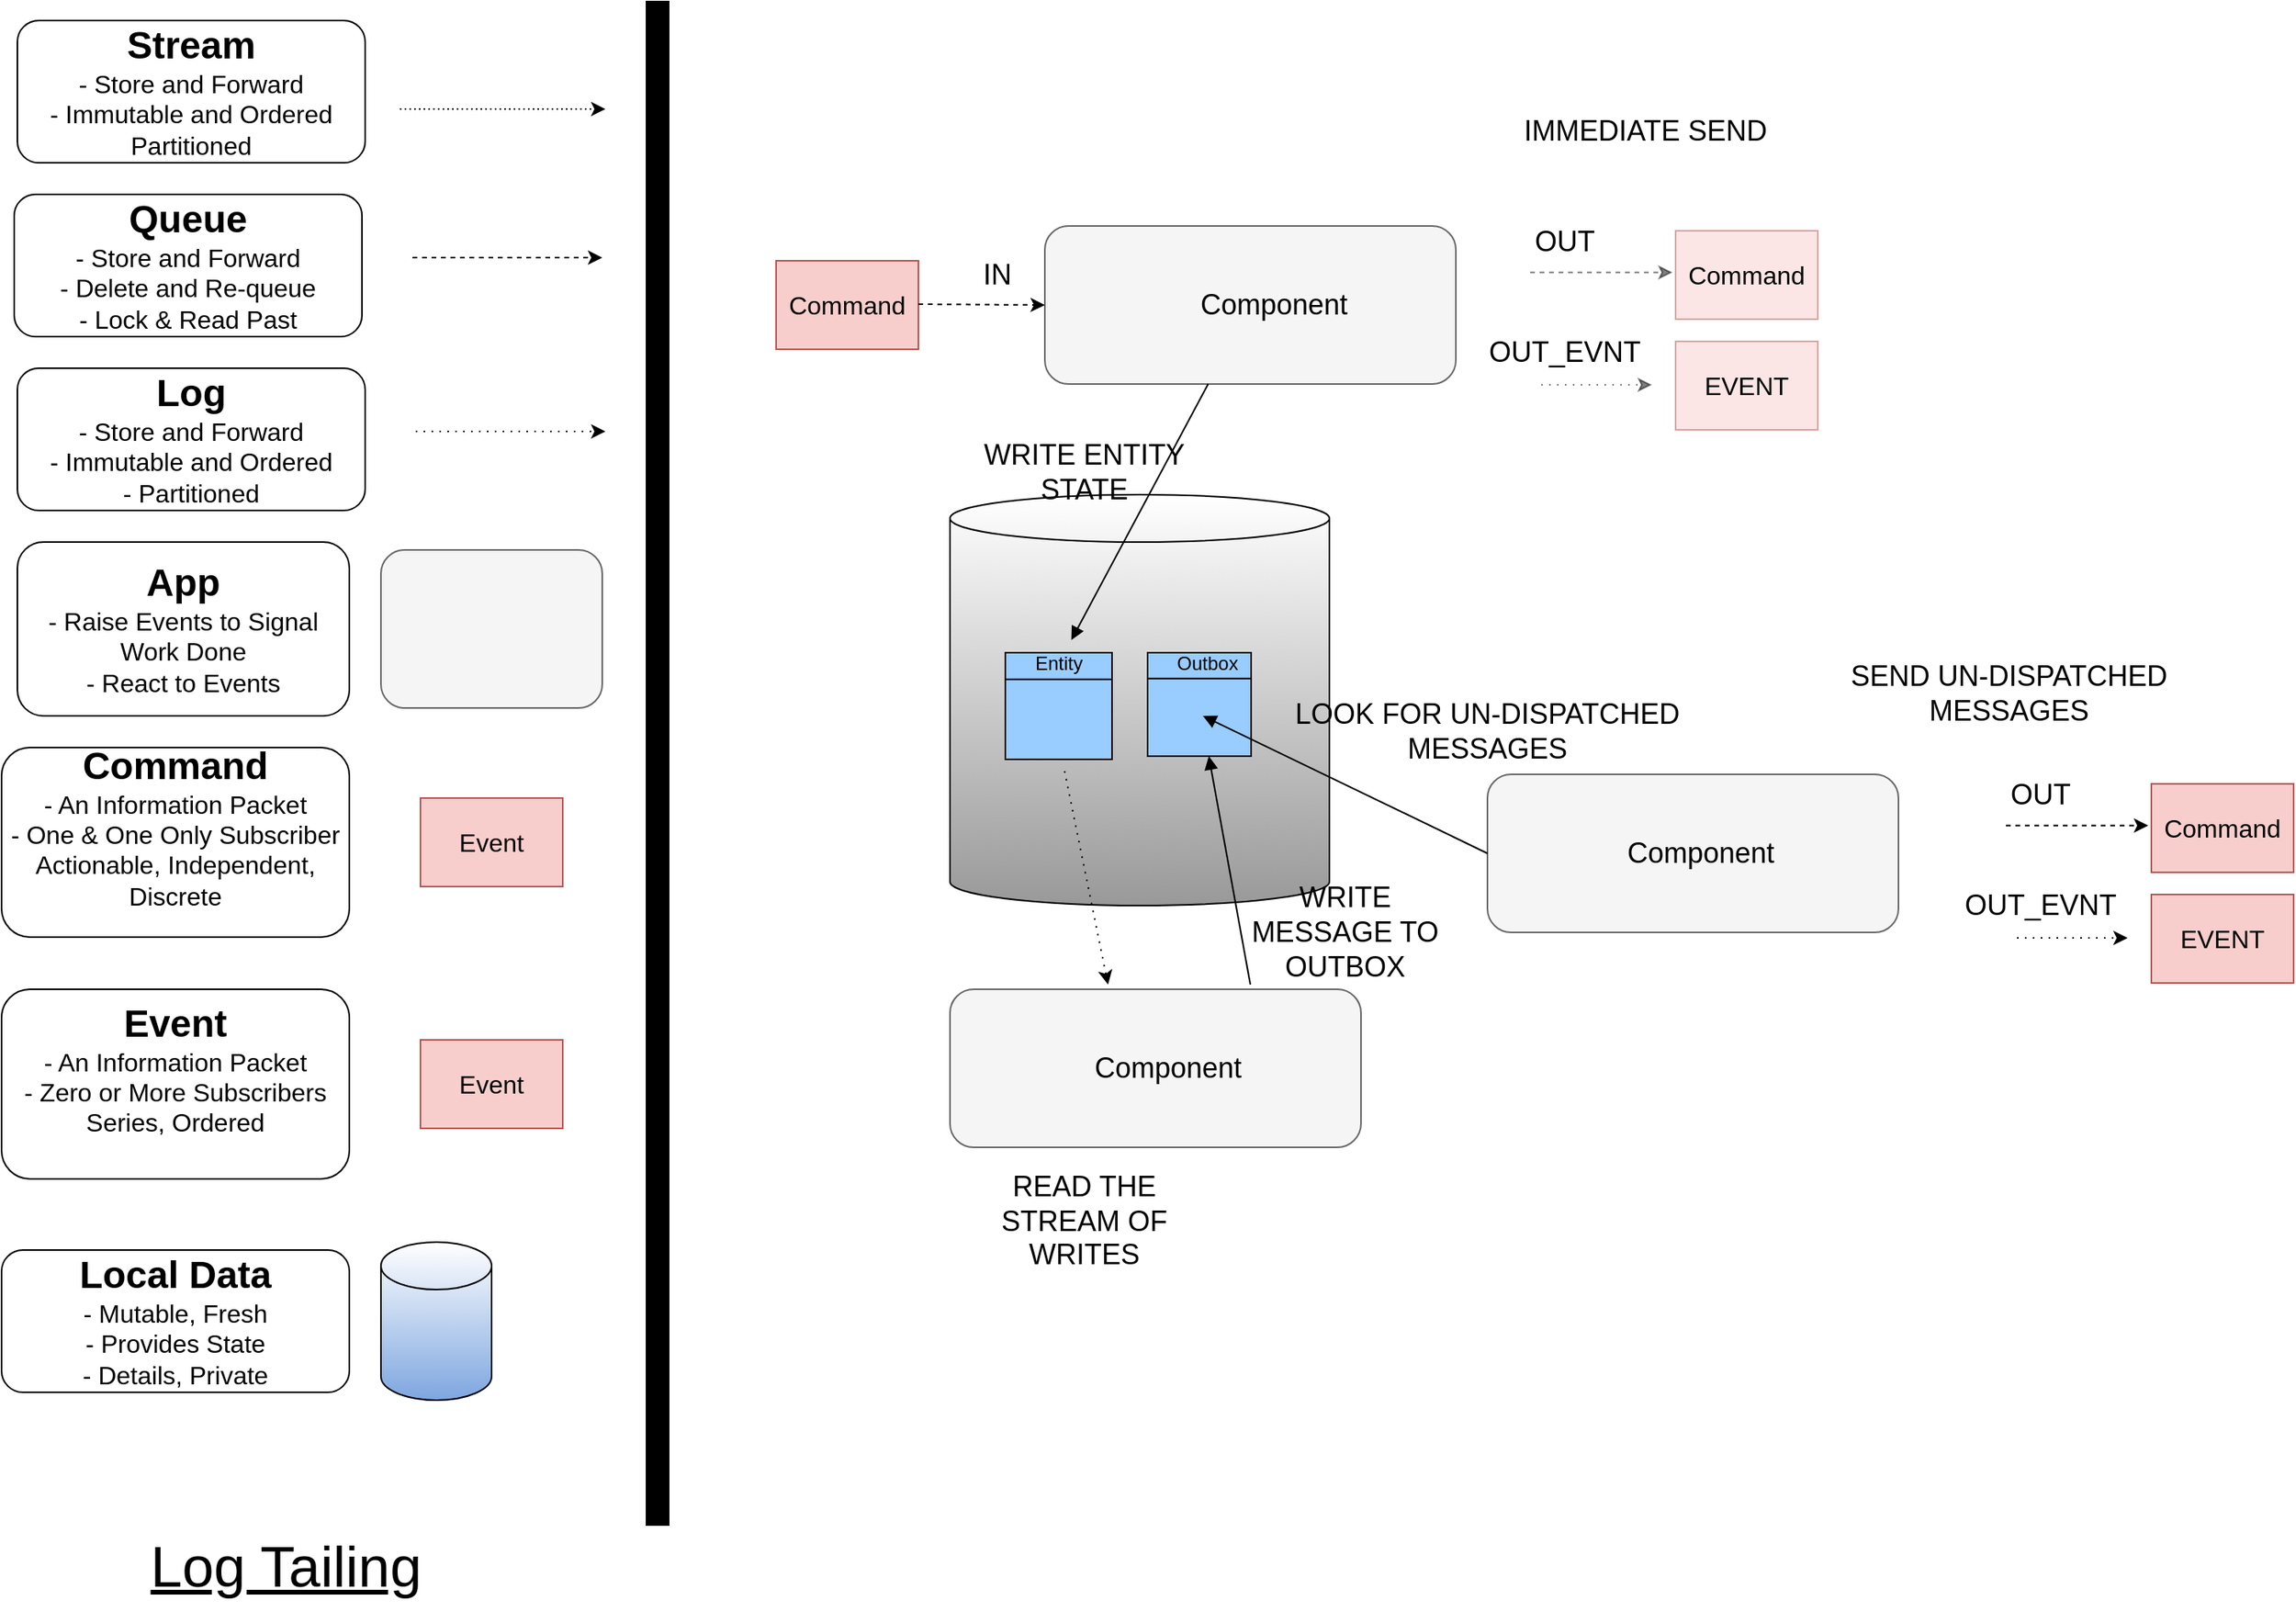 <mxfile version="20.2.3" type="device"><diagram id="pcaaQmTFH2aQWBKelV1g" name="Page-1"><mxGraphModel dx="2583" dy="1581" grid="1" gridSize="10" guides="1" tooltips="1" connect="1" arrows="1" fold="1" page="1" pageScale="1" pageWidth="1169" pageHeight="827" math="0" shadow="0"><root><mxCell id="0"/><mxCell id="1" parent="0"/><mxCell id="7I5y3hVW5wrM2McRz8lY-1" value="" style="shape=cylinder3;whiteSpace=wrap;html=1;boundedLbl=1;backgroundOutline=1;size=15;gradientColor=#999999;" parent="1" vertex="1"><mxGeometry x="620" y="350" width="240" height="260" as="geometry"/></mxCell><mxCell id="6UaqGpPZ1TzohKIXtrnp-2" value="&lt;font style=&quot;font-size: 16px&quot;&gt;Command&lt;/font&gt;" style="rounded=0;whiteSpace=wrap;html=1;fillColor=#f8cecc;strokeColor=#b85450;" parent="1" vertex="1"><mxGeometry x="510" y="202" width="90" height="56" as="geometry"/></mxCell><mxCell id="6UaqGpPZ1TzohKIXtrnp-16" value="&lt;span style=&quot;font-size: 36px;&quot;&gt;&lt;u&gt;Log Tailing&lt;/u&gt;&lt;/span&gt;" style="text;html=1;strokeColor=none;fillColor=none;align=center;verticalAlign=middle;whiteSpace=wrap;rounded=0;" parent="1" vertex="1"><mxGeometry x="30" y="993" width="340" height="70" as="geometry"/></mxCell><mxCell id="UILpSTosuJdpvX4uOPPg-1" value="" style="rounded=1;whiteSpace=wrap;html=1;fillColor=#f5f5f5;strokeColor=#666666;fontColor=#333333;" parent="1" vertex="1"><mxGeometry x="680" y="180" width="260" height="100" as="geometry"/></mxCell><mxCell id="UILpSTosuJdpvX4uOPPg-2" value="&lt;font style=&quot;font-size: 18px&quot;&gt;Component&lt;/font&gt;" style="text;html=1;strokeColor=none;fillColor=none;align=center;verticalAlign=middle;whiteSpace=wrap;rounded=0;" parent="1" vertex="1"><mxGeometry x="770" y="205" width="110" height="50" as="geometry"/></mxCell><mxCell id="UILpSTosuJdpvX4uOPPg-3" value="" style="endArrow=classic;html=1;dashed=1;" parent="1" edge="1"><mxGeometry width="50" height="50" relative="1" as="geometry"><mxPoint x="600" y="229.5" as="sourcePoint"/><mxPoint x="680" y="230" as="targetPoint"/></mxGeometry></mxCell><mxCell id="UILpSTosuJdpvX4uOPPg-4" value="&lt;font style=&quot;font-size: 18px&quot;&gt;IN&lt;/font&gt;" style="text;html=1;strokeColor=none;fillColor=none;align=center;verticalAlign=middle;whiteSpace=wrap;rounded=0;" parent="1" vertex="1"><mxGeometry x="620" y="201" width="60" height="20" as="geometry"/></mxCell><mxCell id="UILpSTosuJdpvX4uOPPg-11" value="&lt;font style=&quot;font-size: 16px&quot;&gt;EVENT&lt;/font&gt;" style="rounded=0;whiteSpace=wrap;html=1;fillColor=#f8cecc;strokeColor=#b85450;" parent="1" vertex="1"><mxGeometry x="1380" y="603" width="90" height="56" as="geometry"/></mxCell><mxCell id="7I5y3hVW5wrM2McRz8lY-4" value="" style="endArrow=none;html=1;rounded=0;endFill=0;startArrow=block;startFill=1;" parent="1" source="HbNdEivrcMk2HuLZJGIT-3" target="UILpSTosuJdpvX4uOPPg-1" edge="1"><mxGeometry width="50" height="50" relative="1" as="geometry"><mxPoint x="460" y="130" as="sourcePoint"/><mxPoint x="510" y="80" as="targetPoint"/></mxGeometry></mxCell><mxCell id="6UaqGpPZ1TzohKIXtrnp-9" value="&lt;font style=&quot;font-size: 18px&quot;&gt;OUT_EVNT&lt;/font&gt;" style="text;html=1;strokeColor=none;fillColor=none;align=center;verticalAlign=middle;whiteSpace=wrap;rounded=0;" parent="1" vertex="1"><mxGeometry x="1280" y="600" width="60" height="20" as="geometry"/></mxCell><mxCell id="7I5y3hVW5wrM2McRz8lY-5" value="" style="endArrow=classic;html=1;dashed=1;" parent="1" edge="1"><mxGeometry width="50" height="50" relative="1" as="geometry"><mxPoint x="1288" y="559.41" as="sourcePoint"/><mxPoint x="1378" y="559.41" as="targetPoint"/></mxGeometry></mxCell><mxCell id="7I5y3hVW5wrM2McRz8lY-6" value="&lt;font style=&quot;font-size: 18px&quot;&gt;OUT&lt;/font&gt;" style="text;html=1;strokeColor=none;fillColor=none;align=center;verticalAlign=middle;whiteSpace=wrap;rounded=0;" parent="1" vertex="1"><mxGeometry x="1280" y="530" width="60" height="20" as="geometry"/></mxCell><mxCell id="7I5y3hVW5wrM2McRz8lY-7" value="&lt;font style=&quot;font-size: 16px&quot;&gt;Command&lt;/font&gt;" style="rounded=0;whiteSpace=wrap;html=1;fillColor=#f8cecc;strokeColor=#b85450;" parent="1" vertex="1"><mxGeometry x="1380" y="533" width="90" height="56" as="geometry"/></mxCell><mxCell id="7I5y3hVW5wrM2McRz8lY-8" value="&lt;font style=&quot;font-size: 18px&quot;&gt;WRITE ENTITY STATE&lt;/font&gt;" style="text;html=1;strokeColor=none;fillColor=none;align=center;verticalAlign=middle;whiteSpace=wrap;rounded=0;" parent="1" vertex="1"><mxGeometry x="640" y="322" width="130" height="28" as="geometry"/></mxCell><UserObject label="" tooltip="Inertia.&#10;Likely to face a resistance to change." id="5hrJnP4Z-6MPHhdoG43W-8"><mxCell style="rounded=0;whiteSpace=wrap;html=1;strokeColor=#000000;strokeWidth=5;fillColor=#000000;fontSize=14;" parent="1" vertex="1"><mxGeometry x="430" y="40" width="10" height="960" as="geometry"/></mxCell></UserObject><mxCell id="9AZ__q4x3iSLk9VEfLXG-1" value="&lt;font style=&quot;&quot;&gt;&lt;font style=&quot;font-size: 24px;&quot;&gt;&lt;b&gt;Stream&lt;/b&gt;&lt;/font&gt;&lt;br&gt;&lt;span style=&quot;font-size: 16px;&quot;&gt;- Store and Forward&lt;/span&gt;&lt;br&gt;&lt;span style=&quot;font-size: 16px;&quot;&gt;- Immutable and Ordered&lt;br&gt;Partitioned&lt;br&gt;&lt;/span&gt;&lt;/font&gt;" style="rounded=1;whiteSpace=wrap;html=1;" parent="1" vertex="1"><mxGeometry x="30" y="50" width="220" height="90" as="geometry"/></mxCell><mxCell id="9AZ__q4x3iSLk9VEfLXG-2" value="" style="endArrow=classic;html=1;dashed=1;dashPattern=1 2;" parent="1" edge="1"><mxGeometry width="50" height="50" relative="1" as="geometry"><mxPoint x="272" y="106" as="sourcePoint"/><mxPoint x="402" y="106" as="targetPoint"/></mxGeometry></mxCell><mxCell id="9AZ__q4x3iSLk9VEfLXG-3" value="&lt;font style=&quot;&quot;&gt;&lt;span style=&quot;font-size: 24px;&quot;&gt;&lt;b&gt;App&lt;br&gt;&lt;/b&gt;&lt;/span&gt;&lt;span style=&quot;font-size: 16px;&quot;&gt;- &lt;/span&gt;&lt;span style=&quot;font-size: 16px;&quot;&gt;Raise Events to Signal Work Done&lt;br&gt;- React to Events&lt;br&gt;&lt;/span&gt;&lt;/font&gt;" style="rounded=1;whiteSpace=wrap;html=1;" parent="1" vertex="1"><mxGeometry x="30" y="380" width="210" height="110" as="geometry"/></mxCell><mxCell id="9AZ__q4x3iSLk9VEfLXG-4" value="" style="rounded=1;whiteSpace=wrap;html=1;fillColor=#f5f5f5;strokeColor=#666666;fontColor=#333333;" parent="1" vertex="1"><mxGeometry x="260" y="385" width="140" height="100" as="geometry"/></mxCell><mxCell id="9AZ__q4x3iSLk9VEfLXG-5" value="&lt;font style=&quot;font-size: 16px&quot;&gt;Event&lt;/font&gt;" style="rounded=0;whiteSpace=wrap;html=1;fillColor=#f8cecc;strokeColor=#b85450;" parent="1" vertex="1"><mxGeometry x="285" y="542" width="90" height="56" as="geometry"/></mxCell><mxCell id="9AZ__q4x3iSLk9VEfLXG-6" value="&lt;font style=&quot;&quot;&gt;&lt;span style=&quot;font-size: 24px;&quot;&gt;&lt;b&gt;Command&lt;br&gt;&lt;/b&gt;&lt;/span&gt;&lt;span style=&quot;font-size: 16px;&quot;&gt;- An Information Packet&lt;br&gt;&lt;/span&gt;&lt;span style=&quot;font-size: 16px;&quot;&gt;- One &amp;amp; One Only Subscriber&lt;br&gt;Actionable, Independent, Discrete&lt;br&gt;&lt;br&gt;&lt;/span&gt;&lt;/font&gt;" style="rounded=1;whiteSpace=wrap;html=1;" parent="1" vertex="1"><mxGeometry x="20" y="510" width="220" height="120" as="geometry"/></mxCell><mxCell id="9AZ__q4x3iSLk9VEfLXG-7" value="" style="shape=cylinder3;whiteSpace=wrap;html=1;boundedLbl=1;backgroundOutline=1;size=15;gradientColor=#7EA6E0;" parent="1" vertex="1"><mxGeometry x="260" y="823" width="70" height="100" as="geometry"/></mxCell><mxCell id="9AZ__q4x3iSLk9VEfLXG-8" value="&lt;font style=&quot;&quot;&gt;&lt;font style=&quot;font-size: 24px;&quot;&gt;&lt;b&gt;Local Data&lt;/b&gt;&lt;/font&gt;&lt;br&gt;&lt;span style=&quot;font-size: 16px;&quot;&gt;- Mutable, Fresh&lt;br&gt;&lt;/span&gt;&lt;span style=&quot;font-size: 16px;&quot;&gt;- Provides State&lt;br&gt;- Details, Private&lt;br&gt;&lt;/span&gt;&lt;/font&gt;" style="rounded=1;whiteSpace=wrap;html=1;" parent="1" vertex="1"><mxGeometry x="20" y="828" width="220" height="90" as="geometry"/></mxCell><mxCell id="9AZ__q4x3iSLk9VEfLXG-9" value="&lt;font style=&quot;&quot;&gt;&lt;font style=&quot;font-size: 24px;&quot;&gt;&lt;b&gt;Queue&lt;/b&gt;&lt;/font&gt;&lt;br&gt;&lt;span style=&quot;font-size: 16px;&quot;&gt;- Store and Forward&lt;/span&gt;&lt;br&gt;&lt;span style=&quot;font-size: 16px;&quot;&gt;- Delete and Re-queue&lt;br&gt;- Lock &amp;amp; Read Past&lt;br&gt;&lt;/span&gt;&lt;/font&gt;" style="rounded=1;whiteSpace=wrap;html=1;" parent="1" vertex="1"><mxGeometry x="28" y="160" width="220" height="90" as="geometry"/></mxCell><mxCell id="9AZ__q4x3iSLk9VEfLXG-11" value="&lt;font style=&quot;font-size: 16px&quot;&gt;Event&lt;/font&gt;" style="rounded=0;whiteSpace=wrap;html=1;fillColor=#f8cecc;strokeColor=#b85450;" parent="1" vertex="1"><mxGeometry x="285" y="695" width="90" height="56" as="geometry"/></mxCell><mxCell id="9AZ__q4x3iSLk9VEfLXG-12" value="&lt;font style=&quot;&quot;&gt;&lt;span style=&quot;font-size: 24px;&quot;&gt;&lt;b&gt;Event&lt;br&gt;&lt;/b&gt;&lt;/span&gt;&lt;span style=&quot;font-size: 16px;&quot;&gt;- An Information Packet&lt;br&gt;&lt;/span&gt;&lt;span style=&quot;font-size: 16px;&quot;&gt;- Zero or More Subscribers&lt;br&gt;Series, Ordered&lt;br&gt;&lt;br&gt;&lt;/span&gt;&lt;/font&gt;" style="rounded=1;whiteSpace=wrap;html=1;" parent="1" vertex="1"><mxGeometry x="20" y="663" width="220" height="120" as="geometry"/></mxCell><mxCell id="x_u-LXFQVxiJSXTFGkPx-1" value="" style="endArrow=classic;html=1;dashed=1;" parent="1" edge="1"><mxGeometry width="50" height="50" relative="1" as="geometry"><mxPoint x="280" y="200" as="sourcePoint"/><mxPoint x="400" y="200" as="targetPoint"/></mxGeometry></mxCell><mxCell id="lPSDDgp838rW2fuu3CZK-2" value="" style="endArrow=classic;html=1;dashed=1;dashPattern=1 4;" parent="1" edge="1"><mxGeometry width="50" height="50" relative="1" as="geometry"><mxPoint x="1295" y="630.5" as="sourcePoint"/><mxPoint x="1365" y="630.5" as="targetPoint"/></mxGeometry></mxCell><mxCell id="lPSDDgp838rW2fuu3CZK-4" value="&lt;font style=&quot;font-size: 18px&quot;&gt;WRITE MESSAGE TO OUTBOX&lt;br&gt;&lt;br&gt;&lt;/font&gt;" style="text;html=1;strokeColor=none;fillColor=none;align=center;verticalAlign=middle;whiteSpace=wrap;rounded=0;" parent="1" vertex="1"><mxGeometry x="800" y="598" width="140" height="80" as="geometry"/></mxCell><mxCell id="HbNdEivrcMk2HuLZJGIT-1" value="" style="whiteSpace=wrap;html=1;aspect=fixed;fillColor=#99CCFF;" parent="1" vertex="1"><mxGeometry x="655" y="450" width="67.5" height="67.5" as="geometry"/></mxCell><mxCell id="HbNdEivrcMk2HuLZJGIT-2" value="" style="endArrow=none;html=1;rounded=0;exitX=0;exitY=0.25;exitDx=0;exitDy=0;entryX=1;entryY=0.25;entryDx=0;entryDy=0;" parent="1" source="HbNdEivrcMk2HuLZJGIT-1" target="HbNdEivrcMk2HuLZJGIT-1" edge="1"><mxGeometry width="50" height="50" relative="1" as="geometry"><mxPoint x="972.5" y="643" as="sourcePoint"/><mxPoint x="1022.5" y="593" as="targetPoint"/></mxGeometry></mxCell><mxCell id="HbNdEivrcMk2HuLZJGIT-3" value="&lt;font style=&quot;font-size: 12px;&quot;&gt;Entity&lt;/font&gt;" style="text;html=1;strokeColor=none;fillColor=none;align=center;verticalAlign=middle;whiteSpace=wrap;rounded=0;" parent="1" vertex="1"><mxGeometry x="658.75" y="442" width="60" height="30" as="geometry"/></mxCell><mxCell id="HbNdEivrcMk2HuLZJGIT-4" value="" style="whiteSpace=wrap;html=1;aspect=fixed;fillColor=#99CCFF;" parent="1" vertex="1"><mxGeometry x="745" y="450" width="65.5" height="65.5" as="geometry"/></mxCell><mxCell id="HbNdEivrcMk2HuLZJGIT-5" value="" style="endArrow=none;html=1;rounded=0;exitX=0;exitY=0.25;exitDx=0;exitDy=0;entryX=1;entryY=0.25;entryDx=0;entryDy=0;" parent="1" source="HbNdEivrcMk2HuLZJGIT-4" target="HbNdEivrcMk2HuLZJGIT-4" edge="1"><mxGeometry width="50" height="50" relative="1" as="geometry"><mxPoint x="1057.5" y="643" as="sourcePoint"/><mxPoint x="1107.5" y="593" as="targetPoint"/></mxGeometry></mxCell><mxCell id="HbNdEivrcMk2HuLZJGIT-6" value="&lt;font style=&quot;font-size: 12px;&quot;&gt;Outbox&lt;/font&gt;" style="text;html=1;strokeColor=none;fillColor=none;align=center;verticalAlign=middle;whiteSpace=wrap;rounded=0;" parent="1" vertex="1"><mxGeometry x="752.5" y="442" width="60" height="30" as="geometry"/></mxCell><mxCell id="HbNdEivrcMk2HuLZJGIT-13" value="" style="rounded=1;whiteSpace=wrap;html=1;fillColor=#f5f5f5;strokeColor=#666666;fontColor=#333333;" parent="1" vertex="1"><mxGeometry x="960" y="527" width="260" height="100" as="geometry"/></mxCell><mxCell id="HbNdEivrcMk2HuLZJGIT-14" value="&lt;font style=&quot;font-size: 18px&quot;&gt;Component&lt;/font&gt;" style="text;html=1;strokeColor=none;fillColor=none;align=center;verticalAlign=middle;whiteSpace=wrap;rounded=0;" parent="1" vertex="1"><mxGeometry x="1040" y="552" width="110" height="50" as="geometry"/></mxCell><mxCell id="HbNdEivrcMk2HuLZJGIT-15" value="" style="endArrow=none;html=1;rounded=0;endFill=0;startArrow=block;startFill=1;entryX=0;entryY=0.5;entryDx=0;entryDy=0;" parent="1" target="HbNdEivrcMk2HuLZJGIT-13" edge="1"><mxGeometry width="50" height="50" relative="1" as="geometry"><mxPoint x="780" y="490" as="sourcePoint"/><mxPoint x="793.293" y="290" as="targetPoint"/></mxGeometry></mxCell><mxCell id="HbNdEivrcMk2HuLZJGIT-16" value="" style="endArrow=classic;html=1;rounded=0;fontSize=12;exitX=0.25;exitY=1;exitDx=0;exitDy=0;dashed=1;dashPattern=1 4;" parent="1" edge="1"><mxGeometry width="50" height="50" relative="1" as="geometry"><mxPoint x="692.5" y="525" as="sourcePoint"/><mxPoint x="720" y="660" as="targetPoint"/></mxGeometry></mxCell><mxCell id="HbNdEivrcMk2HuLZJGIT-17" value="&lt;font style=&quot;font-size: 18px&quot;&gt;LOOK FOR UN-DISPATCHED MESSAGES&lt;br&gt;&lt;/font&gt;" style="text;html=1;strokeColor=none;fillColor=none;align=center;verticalAlign=middle;whiteSpace=wrap;rounded=0;" parent="1" vertex="1"><mxGeometry x="830" y="460" width="260" height="80" as="geometry"/></mxCell><mxCell id="HbNdEivrcMk2HuLZJGIT-18" value="&lt;font style=&quot;font-size: 16px&quot;&gt;EVENT&lt;/font&gt;" style="rounded=0;whiteSpace=wrap;html=1;fillColor=#f8cecc;strokeColor=#b85450;opacity=50;" parent="1" vertex="1"><mxGeometry x="1079" y="253" width="90" height="56" as="geometry"/></mxCell><mxCell id="HbNdEivrcMk2HuLZJGIT-19" value="&lt;font style=&quot;font-size: 18px&quot;&gt;OUT_EVNT&lt;/font&gt;" style="text;html=1;strokeColor=none;fillColor=none;align=center;verticalAlign=middle;whiteSpace=wrap;rounded=0;opacity=50;" parent="1" vertex="1"><mxGeometry x="979" y="250" width="60" height="20" as="geometry"/></mxCell><mxCell id="HbNdEivrcMk2HuLZJGIT-20" value="" style="endArrow=classic;html=1;dashed=1;opacity=50;" parent="1" edge="1"><mxGeometry width="50" height="50" relative="1" as="geometry"><mxPoint x="987" y="209.41" as="sourcePoint"/><mxPoint x="1077" y="209.41" as="targetPoint"/></mxGeometry></mxCell><mxCell id="HbNdEivrcMk2HuLZJGIT-21" value="&lt;font style=&quot;font-size: 18px&quot;&gt;OUT&lt;/font&gt;" style="text;html=1;strokeColor=none;fillColor=none;align=center;verticalAlign=middle;whiteSpace=wrap;rounded=0;opacity=50;" parent="1" vertex="1"><mxGeometry x="979" y="180" width="60" height="20" as="geometry"/></mxCell><mxCell id="HbNdEivrcMk2HuLZJGIT-22" value="&lt;font style=&quot;font-size: 16px&quot;&gt;Command&lt;/font&gt;" style="rounded=0;whiteSpace=wrap;html=1;fillColor=#f8cecc;strokeColor=#b85450;opacity=50;" parent="1" vertex="1"><mxGeometry x="1079" y="183" width="90" height="56" as="geometry"/></mxCell><mxCell id="HbNdEivrcMk2HuLZJGIT-23" value="" style="endArrow=classic;html=1;dashed=1;dashPattern=1 4;opacity=50;" parent="1" edge="1"><mxGeometry width="50" height="50" relative="1" as="geometry"><mxPoint x="994" y="280.5" as="sourcePoint"/><mxPoint x="1064" y="280.5" as="targetPoint"/></mxGeometry></mxCell><mxCell id="HbNdEivrcMk2HuLZJGIT-24" value="&lt;font style=&quot;font-size: 18px&quot;&gt;SEND UN-DISPATCHED MESSAGES&lt;br&gt;&lt;/font&gt;" style="text;html=1;strokeColor=none;fillColor=none;align=center;verticalAlign=middle;whiteSpace=wrap;rounded=0;" parent="1" vertex="1"><mxGeometry x="1160" y="435.5" width="260" height="80" as="geometry"/></mxCell><mxCell id="HbNdEivrcMk2HuLZJGIT-25" value="&lt;font style=&quot;font-size: 18px&quot;&gt;IMMEDIATE SEND&lt;br&gt;&lt;/font&gt;" style="text;html=1;strokeColor=none;fillColor=none;align=center;verticalAlign=middle;whiteSpace=wrap;rounded=0;" parent="1" vertex="1"><mxGeometry x="930" y="80" width="260" height="80" as="geometry"/></mxCell><mxCell id="OsdRiJ5_YBZwt4bhul1v-1" value="&lt;font style=&quot;&quot;&gt;&lt;font style=&quot;font-size: 24px;&quot;&gt;&lt;b&gt;Log&lt;/b&gt;&lt;/font&gt;&lt;br&gt;&lt;span style=&quot;font-size: 16px;&quot;&gt;- Store and Forward&lt;/span&gt;&lt;br&gt;&lt;span style=&quot;font-size: 16px;&quot;&gt;- Immutable and Ordered&lt;br&gt;- Partitioned&lt;br&gt;&lt;/span&gt;&lt;/font&gt;" style="rounded=1;whiteSpace=wrap;html=1;" vertex="1" parent="1"><mxGeometry x="30" y="270" width="220" height="90" as="geometry"/></mxCell><mxCell id="OsdRiJ5_YBZwt4bhul1v-2" value="" style="endArrow=classic;html=1;dashed=1;dashPattern=1 4;" edge="1" parent="1"><mxGeometry width="50" height="50" relative="1" as="geometry"><mxPoint x="282" y="310" as="sourcePoint"/><mxPoint x="402" y="310" as="targetPoint"/></mxGeometry></mxCell><mxCell id="OsdRiJ5_YBZwt4bhul1v-3" value="" style="rounded=1;whiteSpace=wrap;html=1;fillColor=#f5f5f5;strokeColor=#666666;fontColor=#333333;" vertex="1" parent="1"><mxGeometry x="620" y="663" width="260" height="100" as="geometry"/></mxCell><mxCell id="OsdRiJ5_YBZwt4bhul1v-4" value="&lt;font style=&quot;font-size: 18px&quot;&gt;Component&lt;/font&gt;" style="text;html=1;strokeColor=none;fillColor=none;align=center;verticalAlign=middle;whiteSpace=wrap;rounded=0;" vertex="1" parent="1"><mxGeometry x="702.5" y="688" width="110" height="50" as="geometry"/></mxCell><mxCell id="OsdRiJ5_YBZwt4bhul1v-5" value="&lt;font style=&quot;font-size: 18px&quot;&gt;READ THE STREAM OF WRITES&lt;br&gt;&lt;/font&gt;" style="text;html=1;strokeColor=none;fillColor=none;align=center;verticalAlign=middle;whiteSpace=wrap;rounded=0;" vertex="1" parent="1"><mxGeometry x="635" y="770" width="140" height="80" as="geometry"/></mxCell><mxCell id="OsdRiJ5_YBZwt4bhul1v-6" value="" style="endArrow=none;html=1;rounded=0;endFill=0;startArrow=block;startFill=1;" edge="1" parent="1" source="HbNdEivrcMk2HuLZJGIT-4"><mxGeometry width="50" height="50" relative="1" as="geometry"><mxPoint x="790" y="500" as="sourcePoint"/><mxPoint x="810" y="660" as="targetPoint"/></mxGeometry></mxCell></root></mxGraphModel></diagram></mxfile>